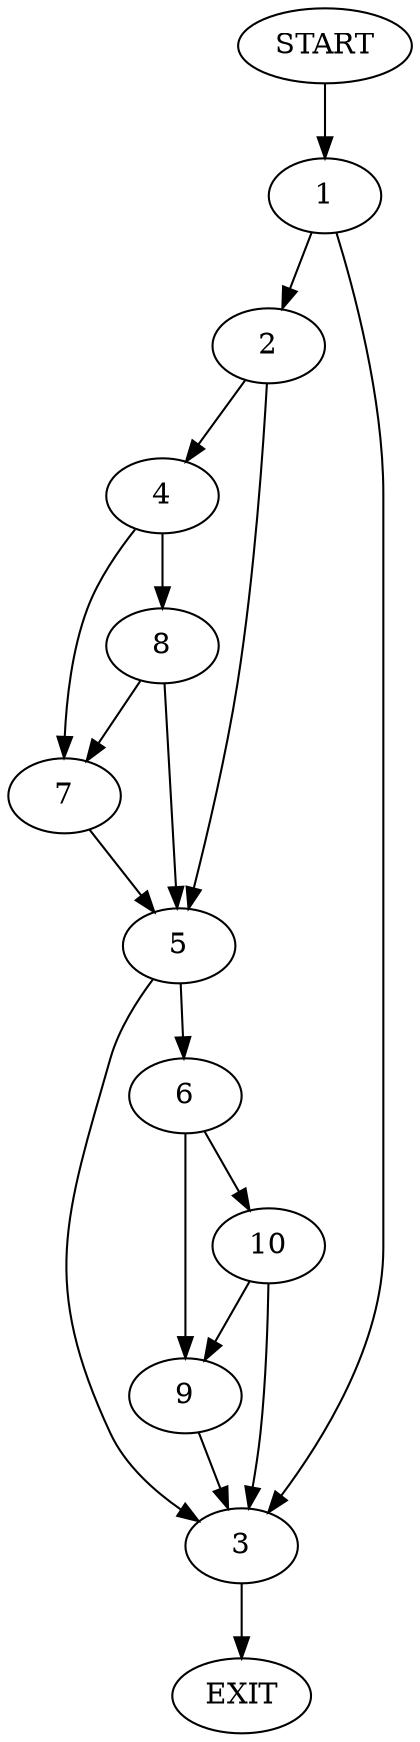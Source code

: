 digraph {
0 [label="START"]
11 [label="EXIT"]
0 -> 1
1 -> 2
1 -> 3
3 -> 11
2 -> 4
2 -> 5
5 -> 6
5 -> 3
4 -> 7
4 -> 8
7 -> 5
8 -> 7
8 -> 5
6 -> 9
6 -> 10
10 -> 9
10 -> 3
9 -> 3
}
